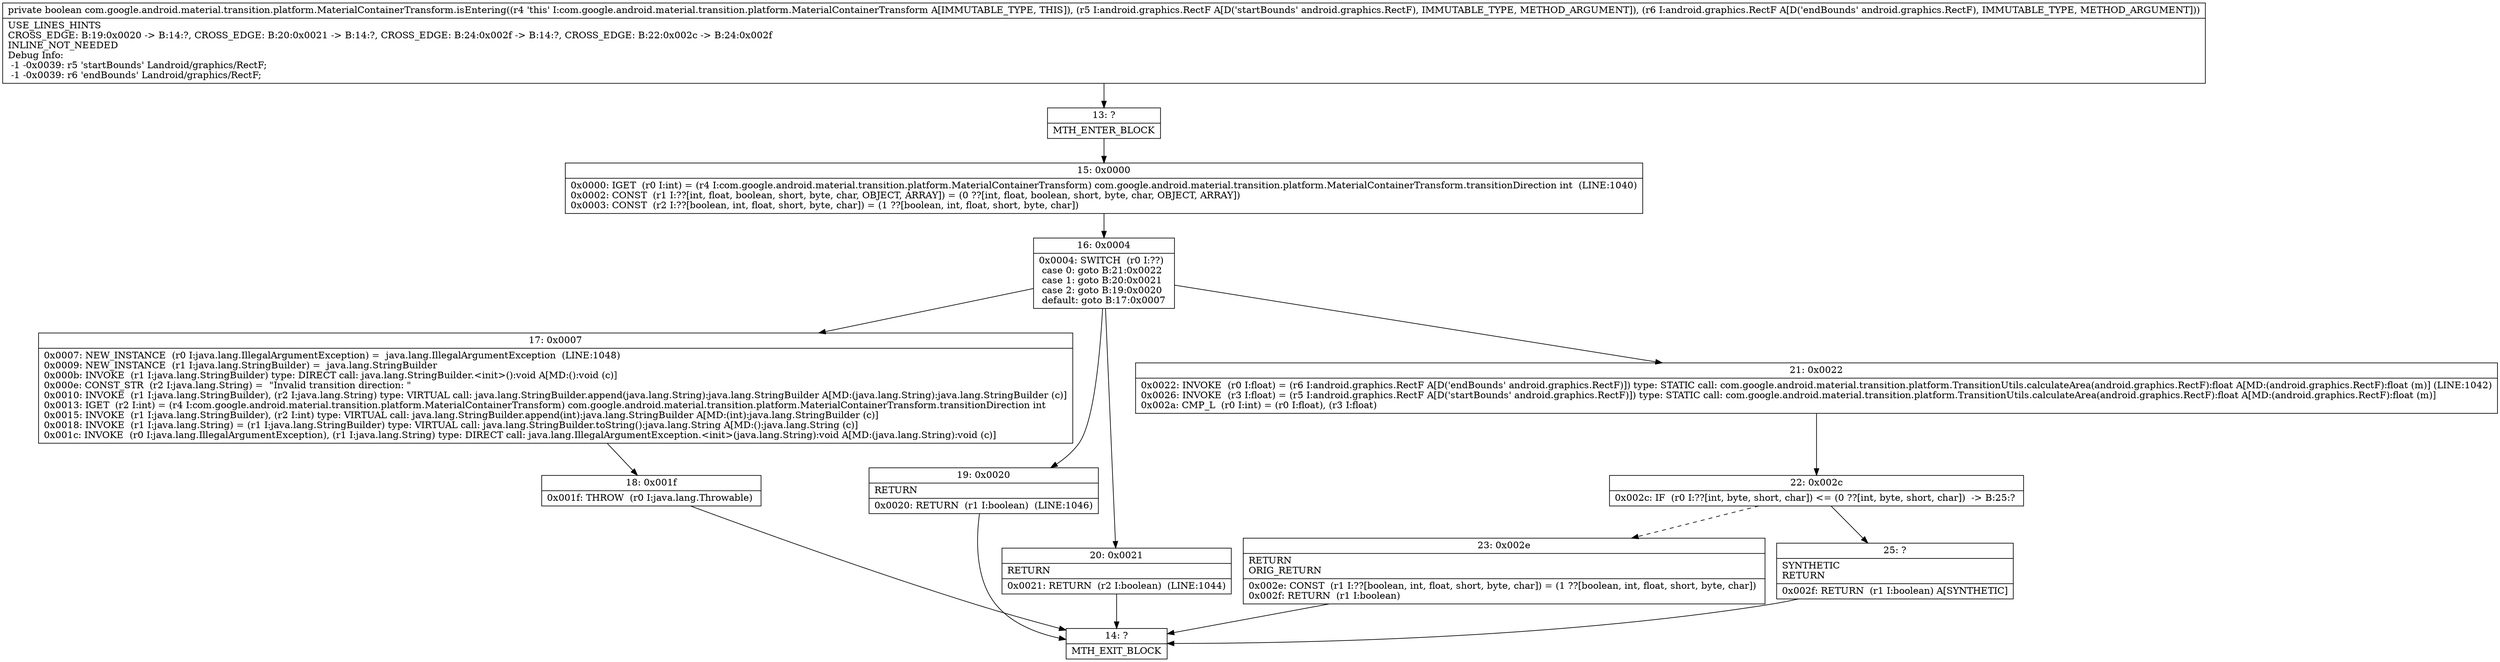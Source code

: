 digraph "CFG forcom.google.android.material.transition.platform.MaterialContainerTransform.isEntering(Landroid\/graphics\/RectF;Landroid\/graphics\/RectF;)Z" {
Node_13 [shape=record,label="{13\:\ ?|MTH_ENTER_BLOCK\l}"];
Node_15 [shape=record,label="{15\:\ 0x0000|0x0000: IGET  (r0 I:int) = (r4 I:com.google.android.material.transition.platform.MaterialContainerTransform) com.google.android.material.transition.platform.MaterialContainerTransform.transitionDirection int  (LINE:1040)\l0x0002: CONST  (r1 I:??[int, float, boolean, short, byte, char, OBJECT, ARRAY]) = (0 ??[int, float, boolean, short, byte, char, OBJECT, ARRAY]) \l0x0003: CONST  (r2 I:??[boolean, int, float, short, byte, char]) = (1 ??[boolean, int, float, short, byte, char]) \l}"];
Node_16 [shape=record,label="{16\:\ 0x0004|0x0004: SWITCH  (r0 I:??)\l case 0: goto B:21:0x0022\l case 1: goto B:20:0x0021\l case 2: goto B:19:0x0020\l default: goto B:17:0x0007 \l}"];
Node_17 [shape=record,label="{17\:\ 0x0007|0x0007: NEW_INSTANCE  (r0 I:java.lang.IllegalArgumentException) =  java.lang.IllegalArgumentException  (LINE:1048)\l0x0009: NEW_INSTANCE  (r1 I:java.lang.StringBuilder) =  java.lang.StringBuilder \l0x000b: INVOKE  (r1 I:java.lang.StringBuilder) type: DIRECT call: java.lang.StringBuilder.\<init\>():void A[MD:():void (c)]\l0x000e: CONST_STR  (r2 I:java.lang.String) =  \"Invalid transition direction: \" \l0x0010: INVOKE  (r1 I:java.lang.StringBuilder), (r2 I:java.lang.String) type: VIRTUAL call: java.lang.StringBuilder.append(java.lang.String):java.lang.StringBuilder A[MD:(java.lang.String):java.lang.StringBuilder (c)]\l0x0013: IGET  (r2 I:int) = (r4 I:com.google.android.material.transition.platform.MaterialContainerTransform) com.google.android.material.transition.platform.MaterialContainerTransform.transitionDirection int \l0x0015: INVOKE  (r1 I:java.lang.StringBuilder), (r2 I:int) type: VIRTUAL call: java.lang.StringBuilder.append(int):java.lang.StringBuilder A[MD:(int):java.lang.StringBuilder (c)]\l0x0018: INVOKE  (r1 I:java.lang.String) = (r1 I:java.lang.StringBuilder) type: VIRTUAL call: java.lang.StringBuilder.toString():java.lang.String A[MD:():java.lang.String (c)]\l0x001c: INVOKE  (r0 I:java.lang.IllegalArgumentException), (r1 I:java.lang.String) type: DIRECT call: java.lang.IllegalArgumentException.\<init\>(java.lang.String):void A[MD:(java.lang.String):void (c)]\l}"];
Node_18 [shape=record,label="{18\:\ 0x001f|0x001f: THROW  (r0 I:java.lang.Throwable) \l}"];
Node_14 [shape=record,label="{14\:\ ?|MTH_EXIT_BLOCK\l}"];
Node_19 [shape=record,label="{19\:\ 0x0020|RETURN\l|0x0020: RETURN  (r1 I:boolean)  (LINE:1046)\l}"];
Node_20 [shape=record,label="{20\:\ 0x0021|RETURN\l|0x0021: RETURN  (r2 I:boolean)  (LINE:1044)\l}"];
Node_21 [shape=record,label="{21\:\ 0x0022|0x0022: INVOKE  (r0 I:float) = (r6 I:android.graphics.RectF A[D('endBounds' android.graphics.RectF)]) type: STATIC call: com.google.android.material.transition.platform.TransitionUtils.calculateArea(android.graphics.RectF):float A[MD:(android.graphics.RectF):float (m)] (LINE:1042)\l0x0026: INVOKE  (r3 I:float) = (r5 I:android.graphics.RectF A[D('startBounds' android.graphics.RectF)]) type: STATIC call: com.google.android.material.transition.platform.TransitionUtils.calculateArea(android.graphics.RectF):float A[MD:(android.graphics.RectF):float (m)]\l0x002a: CMP_L  (r0 I:int) = (r0 I:float), (r3 I:float) \l}"];
Node_22 [shape=record,label="{22\:\ 0x002c|0x002c: IF  (r0 I:??[int, byte, short, char]) \<= (0 ??[int, byte, short, char])  \-\> B:25:? \l}"];
Node_23 [shape=record,label="{23\:\ 0x002e|RETURN\lORIG_RETURN\l|0x002e: CONST  (r1 I:??[boolean, int, float, short, byte, char]) = (1 ??[boolean, int, float, short, byte, char]) \l0x002f: RETURN  (r1 I:boolean) \l}"];
Node_25 [shape=record,label="{25\:\ ?|SYNTHETIC\lRETURN\l|0x002f: RETURN  (r1 I:boolean) A[SYNTHETIC]\l}"];
MethodNode[shape=record,label="{private boolean com.google.android.material.transition.platform.MaterialContainerTransform.isEntering((r4 'this' I:com.google.android.material.transition.platform.MaterialContainerTransform A[IMMUTABLE_TYPE, THIS]), (r5 I:android.graphics.RectF A[D('startBounds' android.graphics.RectF), IMMUTABLE_TYPE, METHOD_ARGUMENT]), (r6 I:android.graphics.RectF A[D('endBounds' android.graphics.RectF), IMMUTABLE_TYPE, METHOD_ARGUMENT]))  | USE_LINES_HINTS\lCROSS_EDGE: B:19:0x0020 \-\> B:14:?, CROSS_EDGE: B:20:0x0021 \-\> B:14:?, CROSS_EDGE: B:24:0x002f \-\> B:14:?, CROSS_EDGE: B:22:0x002c \-\> B:24:0x002f\lINLINE_NOT_NEEDED\lDebug Info:\l  \-1 \-0x0039: r5 'startBounds' Landroid\/graphics\/RectF;\l  \-1 \-0x0039: r6 'endBounds' Landroid\/graphics\/RectF;\l}"];
MethodNode -> Node_13;Node_13 -> Node_15;
Node_15 -> Node_16;
Node_16 -> Node_17;
Node_16 -> Node_19;
Node_16 -> Node_20;
Node_16 -> Node_21;
Node_17 -> Node_18;
Node_18 -> Node_14;
Node_19 -> Node_14;
Node_20 -> Node_14;
Node_21 -> Node_22;
Node_22 -> Node_23[style=dashed];
Node_22 -> Node_25;
Node_23 -> Node_14;
Node_25 -> Node_14;
}

